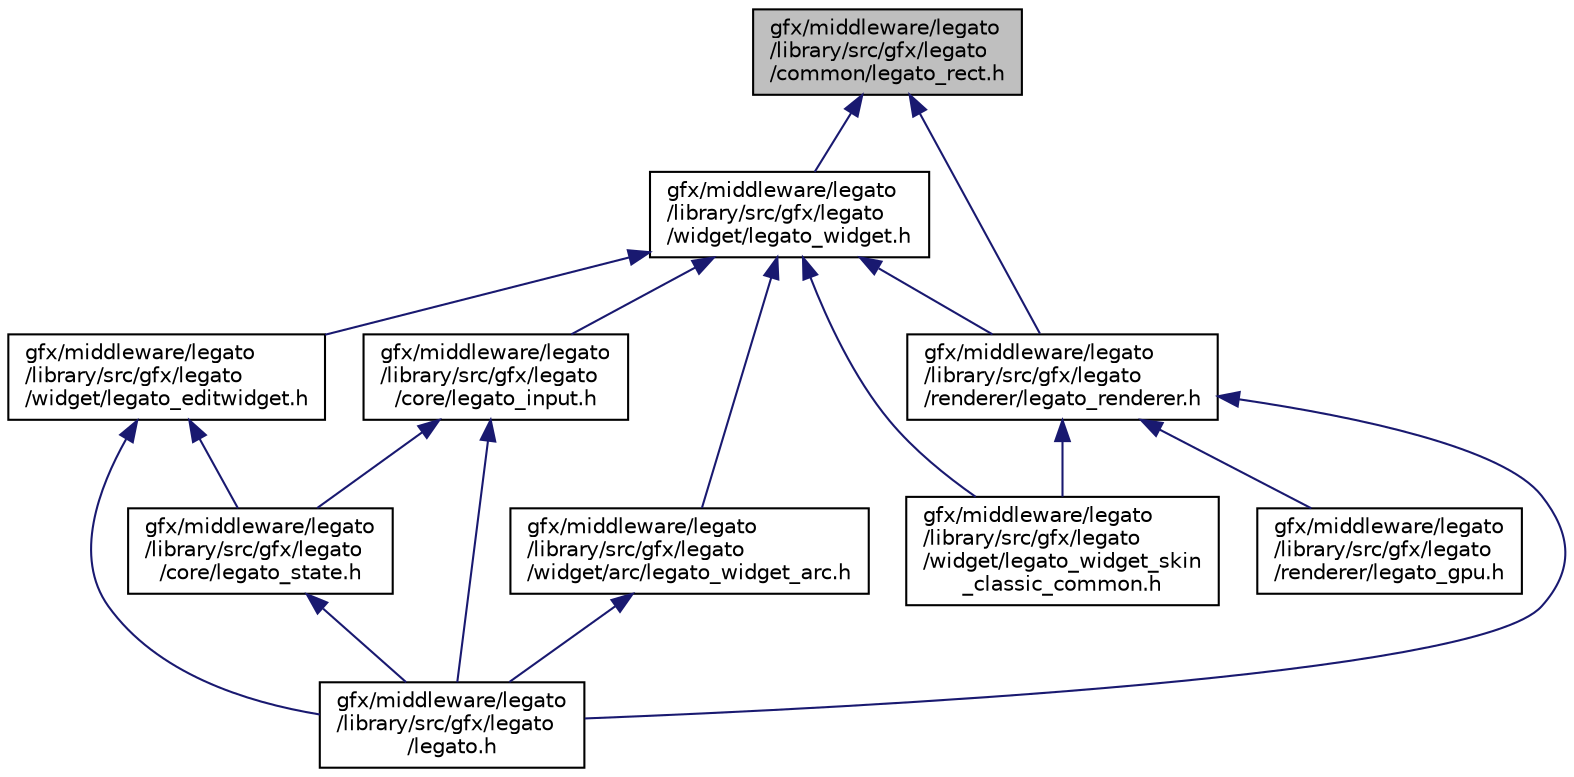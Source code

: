 digraph "gfx/middleware/legato/library/src/gfx/legato/common/legato_rect.h"
{
 // LATEX_PDF_SIZE
  edge [fontname="Helvetica",fontsize="10",labelfontname="Helvetica",labelfontsize="10"];
  node [fontname="Helvetica",fontsize="10",shape=record];
  Node1 [label="gfx/middleware/legato\l/library/src/gfx/legato\l/common/legato_rect.h",height=0.2,width=0.4,color="black", fillcolor="grey75", style="filled", fontcolor="black",tooltip="Rectangle functions and definitions."];
  Node1 -> Node2 [dir="back",color="midnightblue",fontsize="10",style="solid",fontname="Helvetica"];
  Node2 [label="gfx/middleware/legato\l/library/src/gfx/legato\l/renderer/legato_renderer.h",height=0.2,width=0.4,color="black", fillcolor="white", style="filled",URL="$legato__renderer_8h.html",tooltip=" "];
  Node2 -> Node3 [dir="back",color="midnightblue",fontsize="10",style="solid",fontname="Helvetica"];
  Node3 [label="gfx/middleware/legato\l/library/src/gfx/legato\l/legato.h",height=0.2,width=0.4,color="black", fillcolor="white", style="filled",URL="$legato_8h.html",tooltip="The header file joins all header files used in the graphics object library."];
  Node2 -> Node4 [dir="back",color="midnightblue",fontsize="10",style="solid",fontname="Helvetica"];
  Node4 [label="gfx/middleware/legato\l/library/src/gfx/legato\l/renderer/legato_gpu.h",height=0.2,width=0.4,color="black", fillcolor="white", style="filled",URL="$legato__gpu_8h.html",tooltip="Defines wrapper for interfacing with Harmony GPU interface."];
  Node2 -> Node5 [dir="back",color="midnightblue",fontsize="10",style="solid",fontname="Helvetica"];
  Node5 [label="gfx/middleware/legato\l/library/src/gfx/legato\l/widget/legato_widget_skin\l_classic_common.h",height=0.2,width=0.4,color="black", fillcolor="white", style="filled",URL="$legato__widget__skin__classic__common_8h_source.html",tooltip=" "];
  Node1 -> Node6 [dir="back",color="midnightblue",fontsize="10",style="solid",fontname="Helvetica"];
  Node6 [label="gfx/middleware/legato\l/library/src/gfx/legato\l/widget/legato_widget.h",height=0.2,width=0.4,color="black", fillcolor="white", style="filled",URL="$legato__widget_8h.html",tooltip="Legato widget definitions."];
  Node6 -> Node7 [dir="back",color="midnightblue",fontsize="10",style="solid",fontname="Helvetica"];
  Node7 [label="gfx/middleware/legato\l/library/src/gfx/legato\l/core/legato_input.h",height=0.2,width=0.4,color="black", fillcolor="white", style="filled",URL="$legato__input_8h.html",tooltip="Legato input definitions."];
  Node7 -> Node8 [dir="back",color="midnightblue",fontsize="10",style="solid",fontname="Helvetica"];
  Node8 [label="gfx/middleware/legato\l/library/src/gfx/legato\l/core/legato_state.h",height=0.2,width=0.4,color="black", fillcolor="white", style="filled",URL="$legato__state_8h.html",tooltip=" "];
  Node8 -> Node3 [dir="back",color="midnightblue",fontsize="10",style="solid",fontname="Helvetica"];
  Node7 -> Node3 [dir="back",color="midnightblue",fontsize="10",style="solid",fontname="Helvetica"];
  Node6 -> Node2 [dir="back",color="midnightblue",fontsize="10",style="solid",fontname="Helvetica"];
  Node6 -> Node9 [dir="back",color="midnightblue",fontsize="10",style="solid",fontname="Helvetica"];
  Node9 [label="gfx/middleware/legato\l/library/src/gfx/legato\l/widget/arc/legato_widget_arc.h",height=0.2,width=0.4,color="black", fillcolor="white", style="filled",URL="$legato__widget__arc_8h.html",tooltip="Arc widget definitions and functions."];
  Node9 -> Node3 [dir="back",color="midnightblue",fontsize="10",style="solid",fontname="Helvetica"];
  Node6 -> Node10 [dir="back",color="midnightblue",fontsize="10",style="solid",fontname="Helvetica"];
  Node10 [label="gfx/middleware/legato\l/library/src/gfx/legato\l/widget/legato_editwidget.h",height=0.2,width=0.4,color="black", fillcolor="white", style="filled",URL="$legato__editwidget_8h.html",tooltip="Edit widget functions and definitions."];
  Node10 -> Node8 [dir="back",color="midnightblue",fontsize="10",style="solid",fontname="Helvetica"];
  Node10 -> Node3 [dir="back",color="midnightblue",fontsize="10",style="solid",fontname="Helvetica"];
  Node6 -> Node5 [dir="back",color="midnightblue",fontsize="10",style="solid",fontname="Helvetica"];
}
